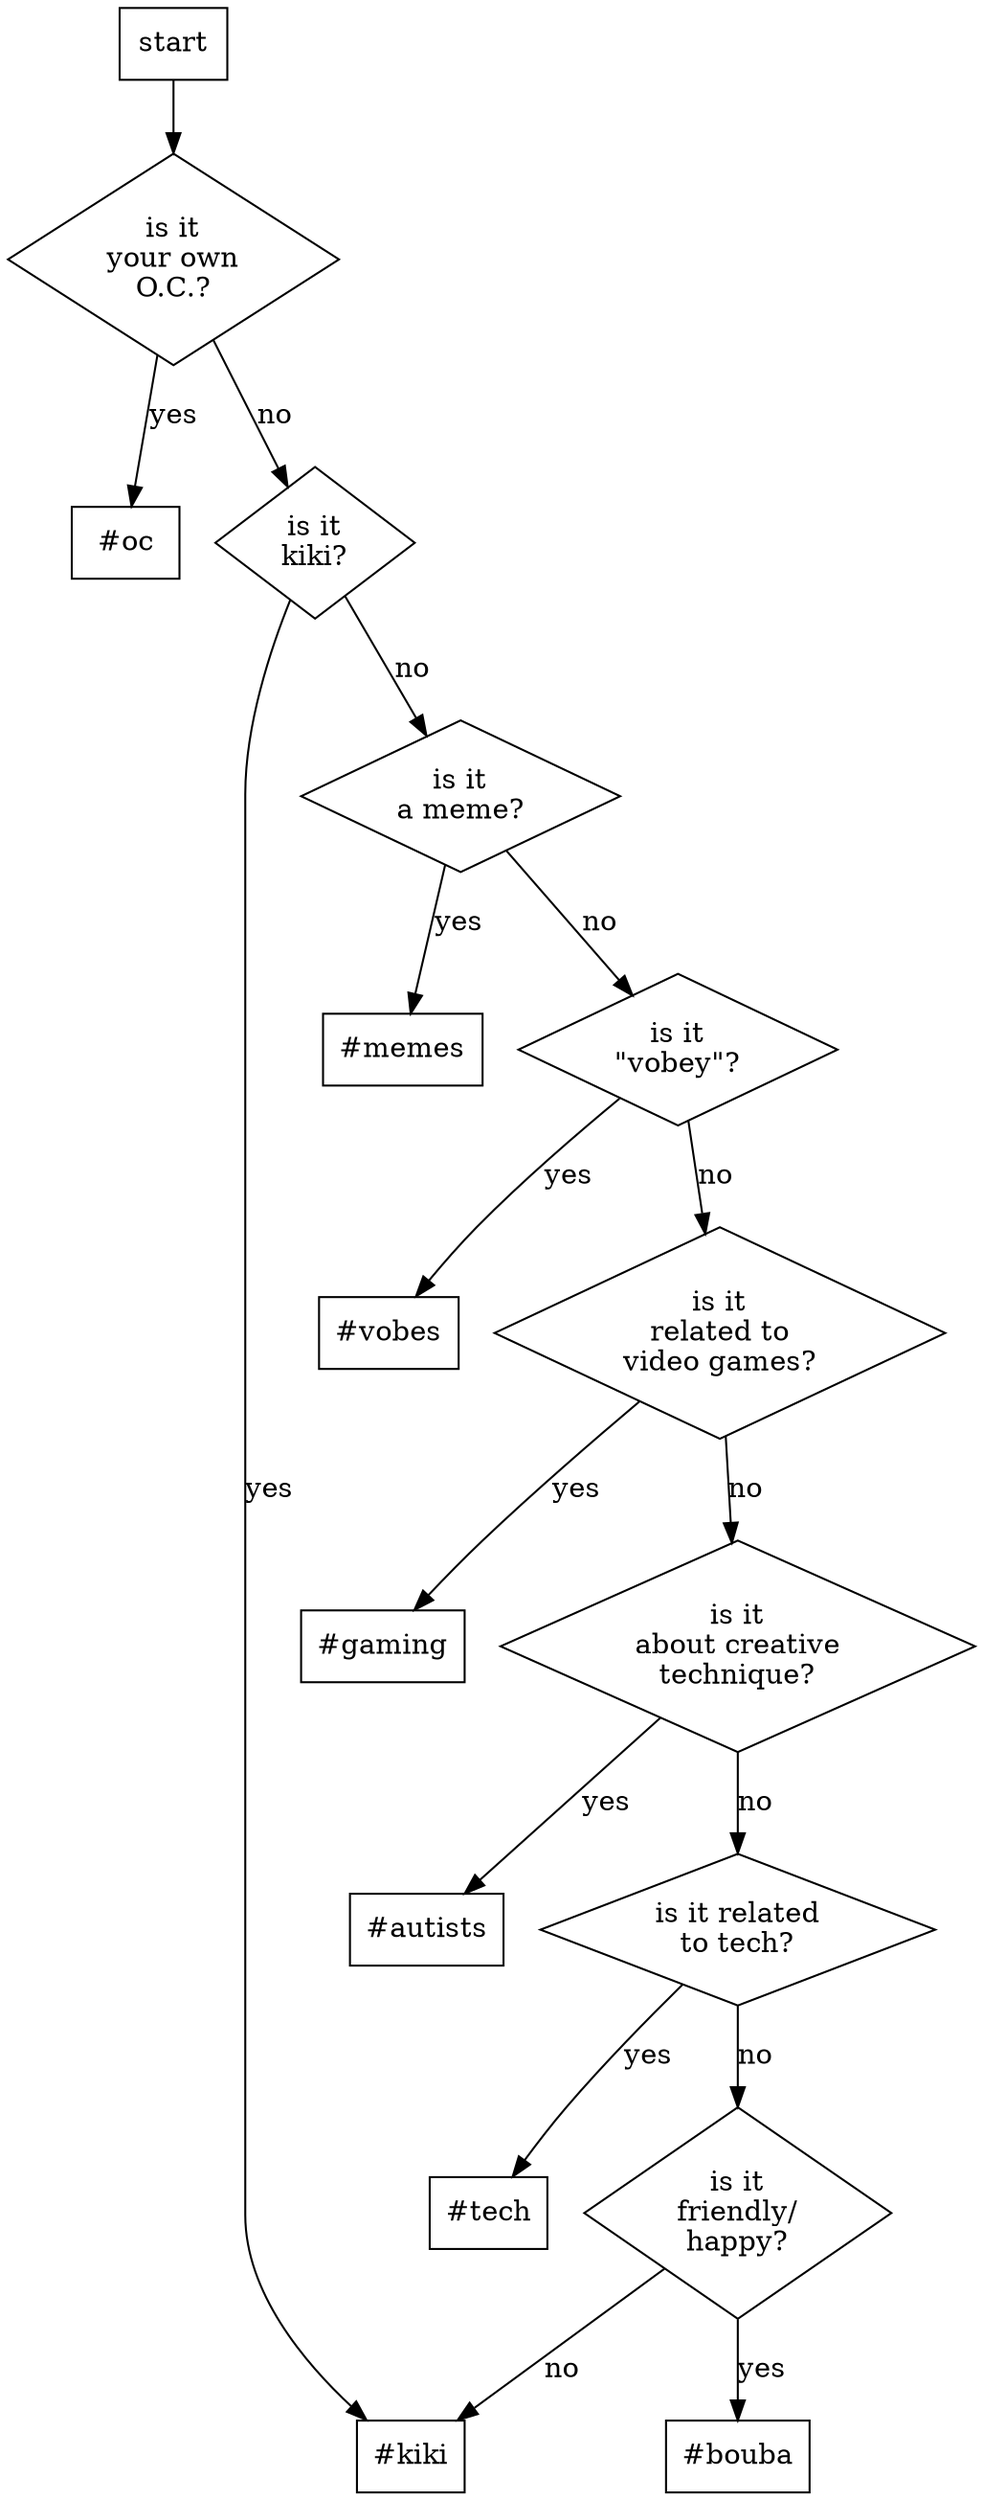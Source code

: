 digraph g {
  t_start [label="start" shape=rect]

  t_start->q_oc

  q_oc->t_oc [label=yes]
  q_oc->q_kiki [label=no]

  q_kiki->t_kiki [label=yes]
  q_kiki->q_memes [label=no]

  q_memes->t_memes [label=yes]
  q_memes->q_vobes [label=no]

  q_vobes->t_vobes [label=yes]
  q_vobes->q_vidya [label=no]

  q_vidya->t_vidya [label=yes]
  q_vidya->q_autists [label=no]

  q_autists->t_autists [label=yes]
  q_autists->q_tech [label=no]

  q_tech->t_tech [label=yes]
  q_tech->q_bouba [label=no]

  q_bouba->t_bouba [label=yes]
  q_bouba->t_kiki [label=no]

/* */

  q_autists [label="is it\nabout creative\ntechnique?" shape=diamond]
  q_bouba [label="is it\nfriendly/\nhappy?" shape=diamond]
  q_kiki [label="is it\nkiki?" shape=diamond]
  q_memes [label="is it\na meme?" shape=diamond]
  q_oc [label="is it\nyour own\nO.C.?" shape=diamond]
  q_tech [label="is it related\nto tech?" shape=diamond]
  q_vidya [label="is it\nrelated to\nvideo games?" shape=diamond]
  q_vobes [label="is it\n\"vobey\"?" shape=diamond]

  t_autists [label="#autists" shape=rect]
  t_bouba [label="#bouba" shape=rect]
  t_kiki [label="#kiki" shape=rect]
  t_memes [label="#memes" shape=rect]
  t_oc [label="#oc" shape=rect]
  t_tech [label="#tech" shape=rect]
  t_vidya [label="#gaming" shape=rect]
  t_vobes [label="#vobes" shape=rect]

}
